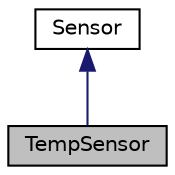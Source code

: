 digraph "TempSensor"
{
 // LATEX_PDF_SIZE
  edge [fontname="Helvetica",fontsize="10",labelfontname="Helvetica",labelfontsize="10"];
  node [fontname="Helvetica",fontsize="10",shape=record];
  Node1 [label="TempSensor",height=0.2,width=0.4,color="black", fillcolor="grey75", style="filled", fontcolor="black",tooltip="The temperature sensor class."];
  Node2 -> Node1 [dir="back",color="midnightblue",fontsize="10",style="solid",fontname="Helvetica"];
  Node2 [label="Sensor",height=0.2,width=0.4,color="black", fillcolor="white", style="filled",URL="$classsensors_1_1Sensor.html",tooltip="The sensor base class."];
}
